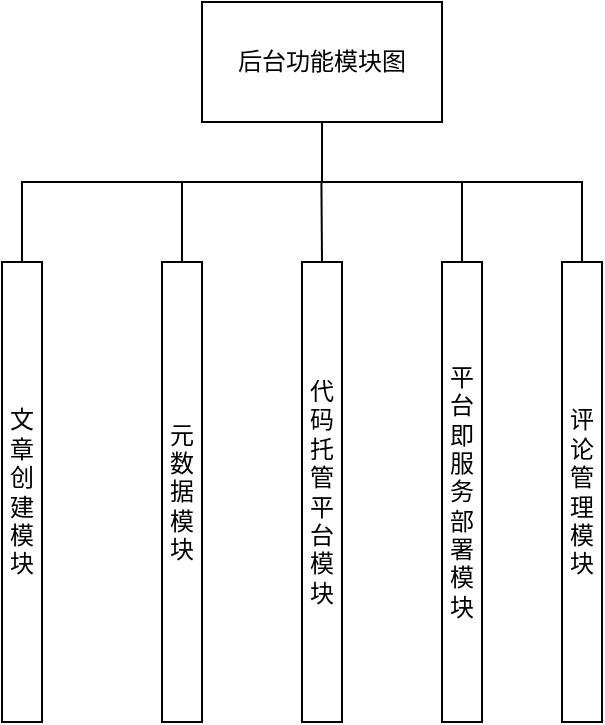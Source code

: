 <mxfile version="21.2.7" type="github">
  <diagram name="Page-1" id="e60w7cUGu-xm93WS6Yf5">
    <mxGraphModel dx="957" dy="450" grid="1" gridSize="10" guides="1" tooltips="1" connect="1" arrows="1" fold="1" page="1" pageScale="1" pageWidth="850" pageHeight="1100" math="0" shadow="0">
      <root>
        <mxCell id="0" />
        <mxCell id="1" parent="0" />
        <mxCell id="ICJV7x3mpMSKL9TvoM0y-1" value="后台功能模块图" style="rounded=0;whiteSpace=wrap;html=1;" parent="1" vertex="1">
          <mxGeometry x="330" y="170" width="120" height="60" as="geometry" />
        </mxCell>
        <mxCell id="ICJV7x3mpMSKL9TvoM0y-2" value="文章创建模块" style="rounded=0;whiteSpace=wrap;html=1;" parent="1" vertex="1">
          <mxGeometry x="230" y="300" width="20" height="230" as="geometry" />
        </mxCell>
        <mxCell id="ICJV7x3mpMSKL9TvoM0y-7" value="" style="endArrow=none;html=1;rounded=0;entryX=0.5;entryY=1;entryDx=0;entryDy=0;exitX=0.5;exitY=0;exitDx=0;exitDy=0;" parent="1" source="ICJV7x3mpMSKL9TvoM0y-2" target="ICJV7x3mpMSKL9TvoM0y-1" edge="1">
          <mxGeometry width="50" height="50" relative="1" as="geometry">
            <mxPoint x="240" y="290" as="sourcePoint" />
            <mxPoint x="50" y="300" as="targetPoint" />
            <Array as="points">
              <mxPoint x="240" y="280" />
              <mxPoint x="240" y="260" />
              <mxPoint x="390" y="260" />
            </Array>
          </mxGeometry>
        </mxCell>
        <mxCell id="ICJV7x3mpMSKL9TvoM0y-8" value="" style="endArrow=none;html=1;rounded=0;exitX=0.5;exitY=0;exitDx=0;exitDy=0;" parent="1" source="UzLvKsDQiY207qDKft91-4" edge="1">
          <mxGeometry width="50" height="50" relative="1" as="geometry">
            <mxPoint x="520" y="290" as="sourcePoint" />
            <mxPoint x="390" y="230" as="targetPoint" />
            <Array as="points">
              <mxPoint x="520" y="260" />
              <mxPoint x="390" y="260" />
            </Array>
          </mxGeometry>
        </mxCell>
        <mxCell id="ICJV7x3mpMSKL9TvoM0y-9" value="" style="endArrow=none;html=1;rounded=0;" parent="1" edge="1">
          <mxGeometry width="50" height="50" relative="1" as="geometry">
            <mxPoint x="320" y="300" as="sourcePoint" />
            <mxPoint x="320" y="260" as="targetPoint" />
          </mxGeometry>
        </mxCell>
        <mxCell id="ICJV7x3mpMSKL9TvoM0y-11" value="" style="endArrow=none;html=1;rounded=0;exitX=0.5;exitY=0;exitDx=0;exitDy=0;" parent="1" edge="1" source="UzLvKsDQiY207qDKft91-2">
          <mxGeometry width="50" height="50" relative="1" as="geometry">
            <mxPoint x="390" y="290" as="sourcePoint" />
            <mxPoint x="389.71" y="260" as="targetPoint" />
          </mxGeometry>
        </mxCell>
        <mxCell id="ICJV7x3mpMSKL9TvoM0y-12" value="" style="endArrow=none;html=1;rounded=0;exitX=0.5;exitY=0;exitDx=0;exitDy=0;" parent="1" edge="1" source="UzLvKsDQiY207qDKft91-3">
          <mxGeometry width="50" height="50" relative="1" as="geometry">
            <mxPoint x="460" y="290" as="sourcePoint" />
            <mxPoint x="460" y="260" as="targetPoint" />
          </mxGeometry>
        </mxCell>
        <mxCell id="UzLvKsDQiY207qDKft91-1" value="元数据模块" style="rounded=0;whiteSpace=wrap;html=1;" vertex="1" parent="1">
          <mxGeometry x="310" y="300" width="20" height="230" as="geometry" />
        </mxCell>
        <mxCell id="UzLvKsDQiY207qDKft91-2" value="代码托管平台模块" style="rounded=0;whiteSpace=wrap;html=1;" vertex="1" parent="1">
          <mxGeometry x="380" y="300" width="20" height="230" as="geometry" />
        </mxCell>
        <mxCell id="UzLvKsDQiY207qDKft91-3" value="平台即服务部署模块" style="rounded=0;whiteSpace=wrap;html=1;" vertex="1" parent="1">
          <mxGeometry x="450" y="300" width="20" height="230" as="geometry" />
        </mxCell>
        <mxCell id="UzLvKsDQiY207qDKft91-4" value="评论管理模块" style="rounded=0;whiteSpace=wrap;html=1;" vertex="1" parent="1">
          <mxGeometry x="510" y="300" width="20" height="230" as="geometry" />
        </mxCell>
      </root>
    </mxGraphModel>
  </diagram>
</mxfile>
